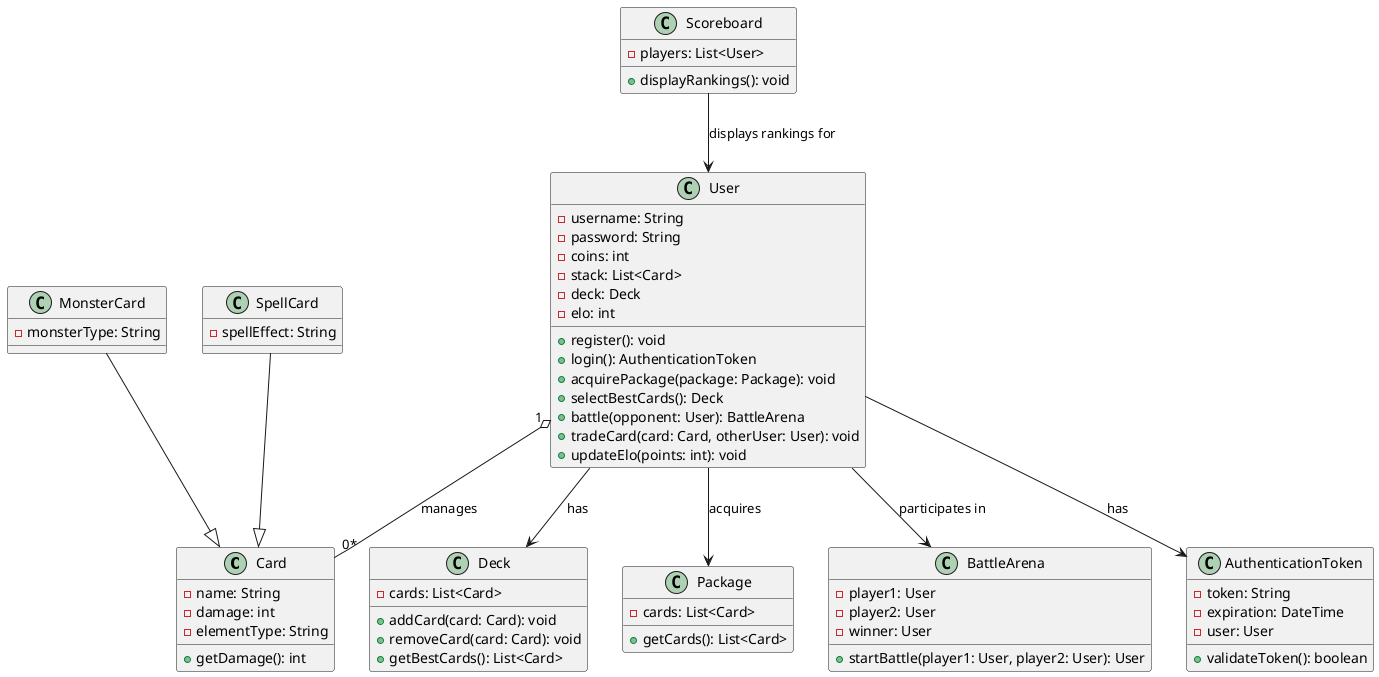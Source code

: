 @startuml

' Definition der abstrakten Klasse Card
class Card {
  - name: String
  - damage: int
  - elementType: String
  + getDamage(): int
}

' Definition von MonsterCard und SpellCard, die von Card erben
class MonsterCard {
  - monsterType: String
}
MonsterCard --|> Card

class SpellCard {
  - spellEffect: String
}
SpellCard --|> Card

' Definition der Klasse User
class User {
  - username: String
  - password: String
  - coins: int
  - stack: List<Card>
  - deck: Deck
  - elo: int
  + register(): void
  + login(): AuthenticationToken
  + acquirePackage(package: Package): void
  + selectBestCards(): Deck
  + battle(opponent: User): BattleArena
  + tradeCard(card: Card, otherUser: User): void
  + updateElo(points: int): void
}

' Assoziation zwischen User und Deck
User --> Deck : has

' Assoziation zwischen User und Package
User --> Package : acquires

' Aggregation: User besitzt eine Sammlung von Cards (in Stack und Deck)
User "1" o-- "0*" Card : manages

' Definition der Klasse Deck
class Deck {
  - cards: List<Card>
  + addCard(card: Card): void
  + removeCard(card: Card): void
  + getBestCards(): List<Card>
}

' Definition der Klasse Package
class Package {
  - cards: List<Card>
  + getCards(): List<Card>
}

' Definition der Klasse Battle
class BattleArena {
  - player1: User
  - player2: User
  - winner: User
  + startBattle(player1: User, player2: User): User
}

' Assoziation zwischen User und BattleArena (Benutzer können gegeneinander kämpfen)
User --> BattleArena : participates in

' Definition der Klasse Scoreboard
class Scoreboard {
  - players: List<User>
  + displayRankings(): void
}

' Assoziation zwischen Scoreboard und User (Scoreboard zeigt Rankings von Usern an)
Scoreboard --> User : displays rankings for

' Definition der Klasse AuthenticationToken
class AuthenticationToken {
  - token: String
  - expiration: DateTime
  - user: User
  + validateToken(): boolean
}

' Assoziation zwischen User und AuthenticationToken (Sicherheitsprüfung)
User --> AuthenticationToken : has

@enduml
